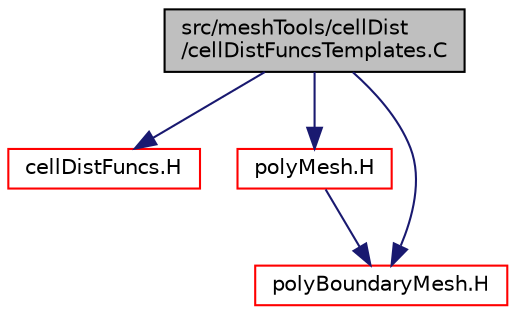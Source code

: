 digraph "src/meshTools/cellDist/cellDistFuncsTemplates.C"
{
  bgcolor="transparent";
  edge [fontname="Helvetica",fontsize="10",labelfontname="Helvetica",labelfontsize="10"];
  node [fontname="Helvetica",fontsize="10",shape=record];
  Node1 [label="src/meshTools/cellDist\l/cellDistFuncsTemplates.C",height=0.2,width=0.4,color="black", fillcolor="grey75", style="filled", fontcolor="black"];
  Node1 -> Node2 [color="midnightblue",fontsize="10",style="solid",fontname="Helvetica"];
  Node2 [label="cellDistFuncs.H",height=0.2,width=0.4,color="red",URL="$a07252.html"];
  Node1 -> Node3 [color="midnightblue",fontsize="10",style="solid",fontname="Helvetica"];
  Node3 [label="polyMesh.H",height=0.2,width=0.4,color="red",URL="$a08657.html"];
  Node3 -> Node4 [color="midnightblue",fontsize="10",style="solid",fontname="Helvetica"];
  Node4 [label="polyBoundaryMesh.H",height=0.2,width=0.4,color="red",URL="$a08652.html"];
  Node1 -> Node4 [color="midnightblue",fontsize="10",style="solid",fontname="Helvetica"];
}
